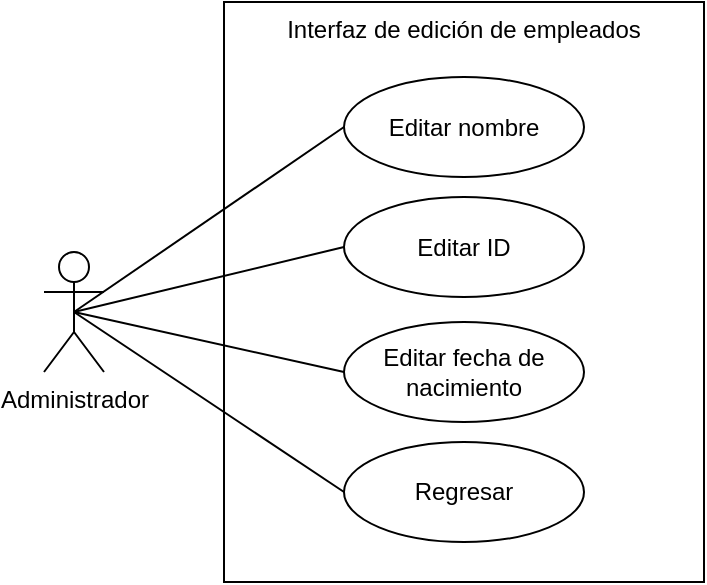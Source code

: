 <mxfile version="22.1.11" type="github">
  <diagram name="Página-1" id="YSbjXvozlH7xKWjAQ2Yx">
    <mxGraphModel dx="1050" dy="522" grid="1" gridSize="10" guides="1" tooltips="1" connect="1" arrows="1" fold="1" page="1" pageScale="1" pageWidth="1169" pageHeight="827" math="0" shadow="0">
      <root>
        <mxCell id="0" />
        <mxCell id="1" parent="0" />
        <mxCell id="dtmtrESHxhqWpzfDaQ-3-1" value="Administrador" style="shape=umlActor;verticalLabelPosition=bottom;verticalAlign=top;html=1;outlineConnect=0;fillColor=none;" vertex="1" parent="1">
          <mxGeometry x="50" y="245" width="30" height="60" as="geometry" />
        </mxCell>
        <mxCell id="dtmtrESHxhqWpzfDaQ-3-2" value="Interfaz de edición de empleados" style="rounded=0;whiteSpace=wrap;html=1;fillColor=none;verticalAlign=top;" vertex="1" parent="1">
          <mxGeometry x="140" y="120" width="240" height="290" as="geometry" />
        </mxCell>
        <mxCell id="dtmtrESHxhqWpzfDaQ-3-3" value="Editar nombre" style="ellipse;whiteSpace=wrap;html=1;fillColor=none;" vertex="1" parent="1">
          <mxGeometry x="200" y="157.5" width="120" height="50" as="geometry" />
        </mxCell>
        <mxCell id="dtmtrESHxhqWpzfDaQ-3-4" value="Editar ID" style="ellipse;whiteSpace=wrap;html=1;fillColor=none;" vertex="1" parent="1">
          <mxGeometry x="200" y="217.5" width="120" height="50" as="geometry" />
        </mxCell>
        <mxCell id="dtmtrESHxhqWpzfDaQ-3-5" value="" style="endArrow=none;html=1;rounded=0;entryX=0;entryY=0.5;entryDx=0;entryDy=0;exitX=0.5;exitY=0.5;exitDx=0;exitDy=0;exitPerimeter=0;" edge="1" parent="1" source="dtmtrESHxhqWpzfDaQ-3-1" target="dtmtrESHxhqWpzfDaQ-3-3">
          <mxGeometry width="50" height="50" relative="1" as="geometry">
            <mxPoint x="55" y="235" as="sourcePoint" />
            <mxPoint x="210" y="250" as="targetPoint" />
          </mxGeometry>
        </mxCell>
        <mxCell id="dtmtrESHxhqWpzfDaQ-3-6" value="" style="endArrow=none;html=1;rounded=0;exitX=0.5;exitY=0.5;exitDx=0;exitDy=0;exitPerimeter=0;entryX=0;entryY=0.5;entryDx=0;entryDy=0;" edge="1" parent="1" source="dtmtrESHxhqWpzfDaQ-3-1" target="dtmtrESHxhqWpzfDaQ-3-4">
          <mxGeometry width="50" height="50" relative="1" as="geometry">
            <mxPoint x="55" y="235" as="sourcePoint" />
            <mxPoint x="210" y="310" as="targetPoint" />
          </mxGeometry>
        </mxCell>
        <mxCell id="dtmtrESHxhqWpzfDaQ-3-7" value="Editar fecha de nacimiento" style="ellipse;whiteSpace=wrap;html=1;fillColor=none;" vertex="1" parent="1">
          <mxGeometry x="200" y="280" width="120" height="50" as="geometry" />
        </mxCell>
        <mxCell id="dtmtrESHxhqWpzfDaQ-3-8" value="" style="endArrow=none;html=1;rounded=0;exitX=0.5;exitY=0.5;exitDx=0;exitDy=0;exitPerimeter=0;entryX=0;entryY=0.5;entryDx=0;entryDy=0;" edge="1" parent="1" source="dtmtrESHxhqWpzfDaQ-3-1" target="dtmtrESHxhqWpzfDaQ-3-7">
          <mxGeometry width="50" height="50" relative="1" as="geometry">
            <mxPoint x="70" y="335" as="sourcePoint" />
            <mxPoint x="205" y="450" as="targetPoint" />
          </mxGeometry>
        </mxCell>
        <mxCell id="dtmtrESHxhqWpzfDaQ-3-9" value="Regresar" style="ellipse;whiteSpace=wrap;html=1;fillColor=none;" vertex="1" parent="1">
          <mxGeometry x="200" y="340" width="120" height="50" as="geometry" />
        </mxCell>
        <mxCell id="dtmtrESHxhqWpzfDaQ-3-10" value="" style="endArrow=none;html=1;rounded=0;exitX=0.5;exitY=0.5;exitDx=0;exitDy=0;exitPerimeter=0;entryX=0;entryY=0.5;entryDx=0;entryDy=0;" edge="1" parent="1" source="dtmtrESHxhqWpzfDaQ-3-1" target="dtmtrESHxhqWpzfDaQ-3-9">
          <mxGeometry width="50" height="50" relative="1" as="geometry">
            <mxPoint x="75" y="255" as="sourcePoint" />
            <mxPoint x="210" y="310" as="targetPoint" />
          </mxGeometry>
        </mxCell>
      </root>
    </mxGraphModel>
  </diagram>
</mxfile>

